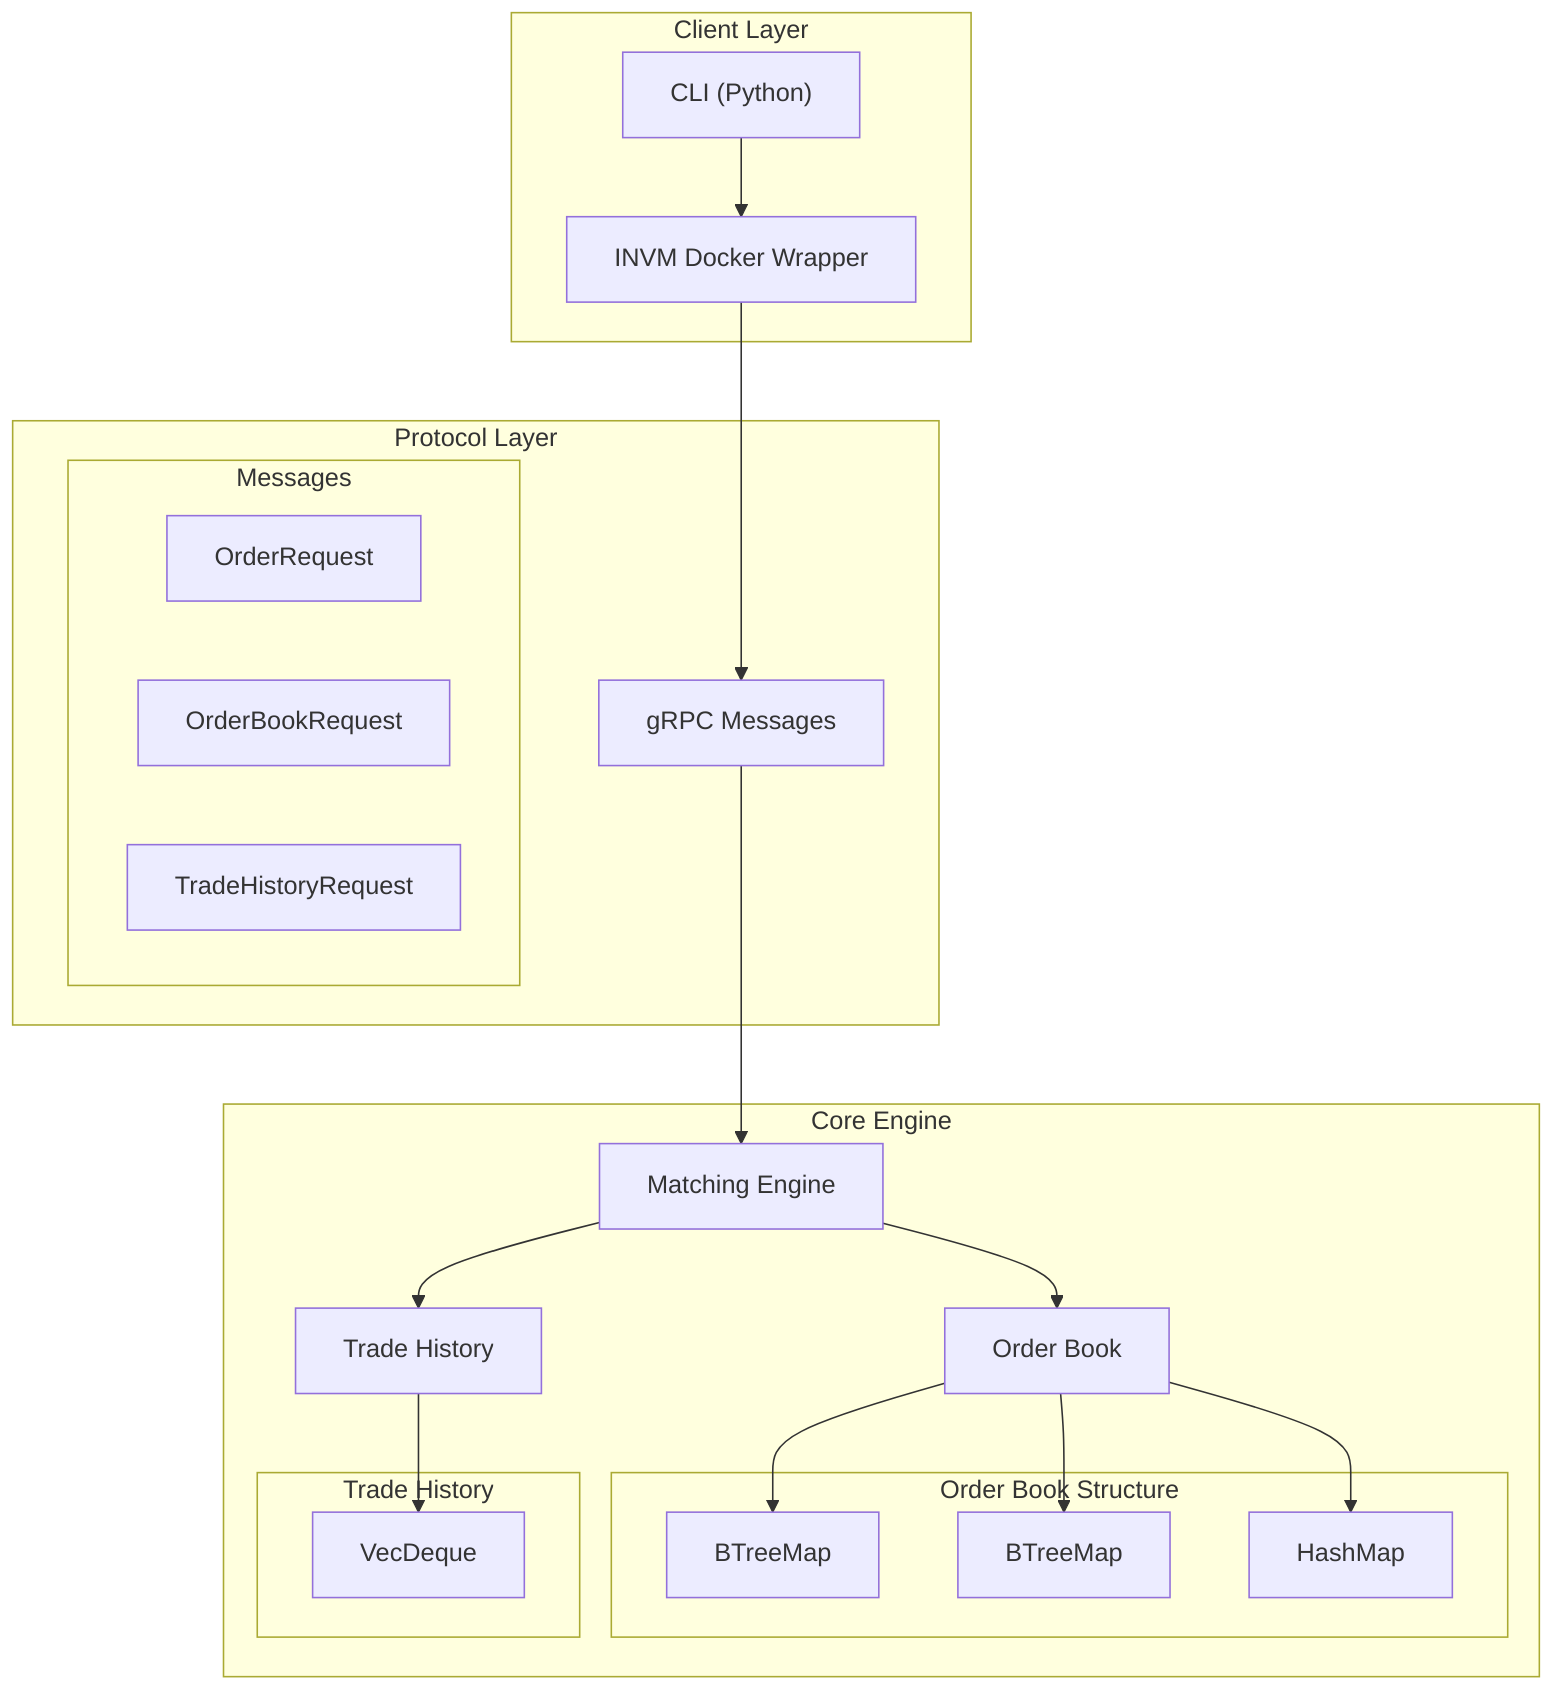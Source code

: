 flowchart TD
    subgraph Client["Client Layer"]
        CLI["CLI (Python)"]
        INVM["INVM Docker Wrapper"]
    end

    subgraph Proto["Protocol Layer"]
        GRPC["gRPC Messages"]
        direction TB
        subgraph Messages
            OR["OrderRequest"]
            OBR["OrderBookRequest"]
            THR["TradeHistoryRequest"]
        end
    end

    subgraph Core["Core Engine"]
        ME["Matching Engine"]
        OB["Order Book"]
        TH["Trade History"]

        subgraph OrderBook["Order Book Structure"]
            BIDS["BTreeMap<Price, Orders>"]
            ASKS["BTreeMap<Price, Orders>"]
            ORDERS["HashMap<OrderID, Order>"]
        end

        subgraph History["Trade History"]
            TRADES["VecDeque<Trade>"]
        end
    end

    CLI --> INVM
    INVM --> GRPC
    GRPC --> ME
    ME --> OB
    ME --> TH
    OB --> BIDS
    OB --> ASKS
    OB --> ORDERS
    TH --> TRADES